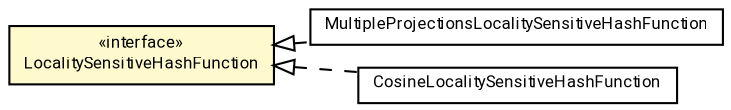 #!/usr/local/bin/dot
#
# Class diagram 
# Generated by UMLGraph version R5_7_2-60-g0e99a6 (http://www.spinellis.gr/umlgraph/)
#

digraph G {
	graph [fontnames="svg"]
	edge [fontname="Roboto",fontsize=7,labelfontname="Roboto",labelfontsize=7,color="black"];
	node [fontname="Roboto",fontcolor="black",fontsize=8,shape=plaintext,margin=0,width=0,height=0];
	nodesep=0.15;
	ranksep=0.25;
	rankdir=LR;
	// de.lmu.ifi.dbs.elki.index.lsh.hashfunctions.LocalitySensitiveHashFunction<V>
	c6492175 [label=<<table title="de.lmu.ifi.dbs.elki.index.lsh.hashfunctions.LocalitySensitiveHashFunction" border="0" cellborder="1" cellspacing="0" cellpadding="2" bgcolor="lemonChiffon" href="LocalitySensitiveHashFunction.html" target="_parent">
		<tr><td><table border="0" cellspacing="0" cellpadding="1">
		<tr><td align="center" balign="center"> &#171;interface&#187; </td></tr>
		<tr><td align="center" balign="center"> <font face="Roboto">LocalitySensitiveHashFunction</font> </td></tr>
		</table></td></tr>
		</table>>, URL="LocalitySensitiveHashFunction.html"];
	// de.lmu.ifi.dbs.elki.index.lsh.hashfunctions.MultipleProjectionsLocalitySensitiveHashFunction
	c6492176 [label=<<table title="de.lmu.ifi.dbs.elki.index.lsh.hashfunctions.MultipleProjectionsLocalitySensitiveHashFunction" border="0" cellborder="1" cellspacing="0" cellpadding="2" href="MultipleProjectionsLocalitySensitiveHashFunction.html" target="_parent">
		<tr><td><table border="0" cellspacing="0" cellpadding="1">
		<tr><td align="center" balign="center"> <font face="Roboto">MultipleProjectionsLocalitySensitiveHashFunction</font> </td></tr>
		</table></td></tr>
		</table>>, URL="MultipleProjectionsLocalitySensitiveHashFunction.html"];
	// de.lmu.ifi.dbs.elki.index.lsh.hashfunctions.CosineLocalitySensitiveHashFunction
	c6492177 [label=<<table title="de.lmu.ifi.dbs.elki.index.lsh.hashfunctions.CosineLocalitySensitiveHashFunction" border="0" cellborder="1" cellspacing="0" cellpadding="2" href="CosineLocalitySensitiveHashFunction.html" target="_parent">
		<tr><td><table border="0" cellspacing="0" cellpadding="1">
		<tr><td align="center" balign="center"> <font face="Roboto">CosineLocalitySensitiveHashFunction</font> </td></tr>
		</table></td></tr>
		</table>>, URL="CosineLocalitySensitiveHashFunction.html"];
	// de.lmu.ifi.dbs.elki.index.lsh.hashfunctions.MultipleProjectionsLocalitySensitiveHashFunction implements de.lmu.ifi.dbs.elki.index.lsh.hashfunctions.LocalitySensitiveHashFunction<V>
	c6492175 -> c6492176 [arrowtail=empty,style=dashed,dir=back,weight=9];
	// de.lmu.ifi.dbs.elki.index.lsh.hashfunctions.CosineLocalitySensitiveHashFunction implements de.lmu.ifi.dbs.elki.index.lsh.hashfunctions.LocalitySensitiveHashFunction<V>
	c6492175 -> c6492177 [arrowtail=empty,style=dashed,dir=back,weight=9];
}

